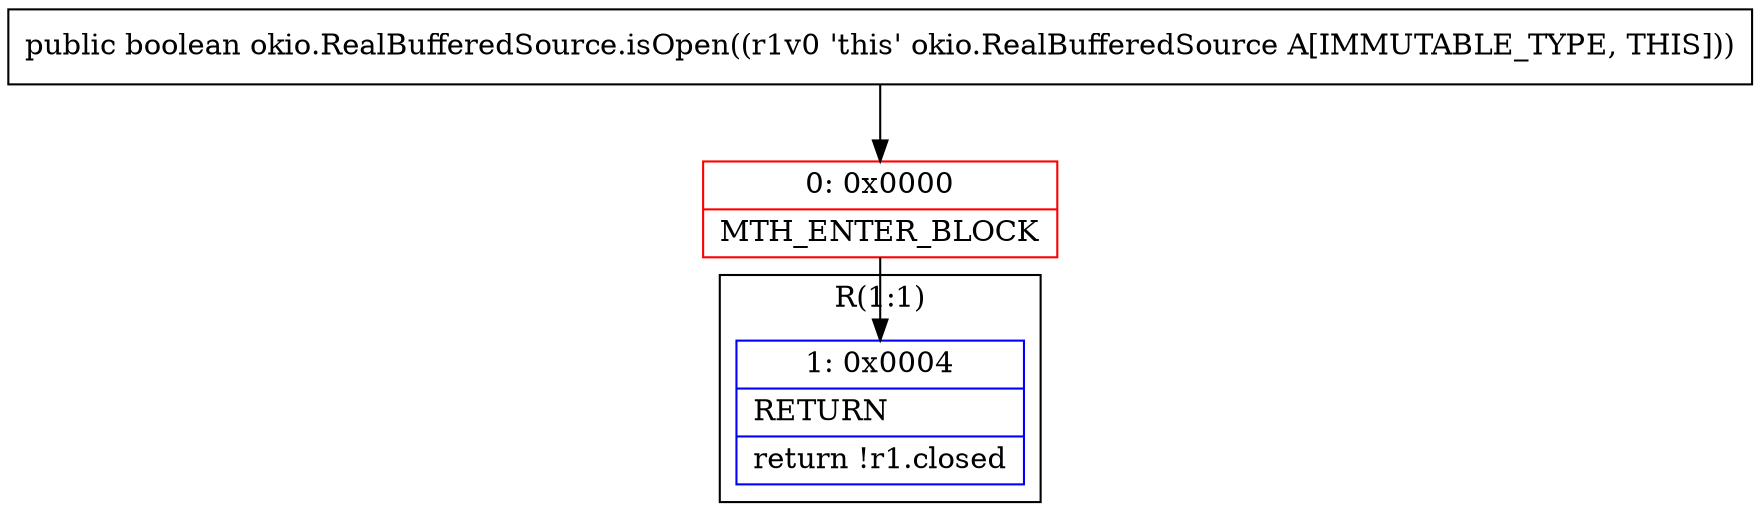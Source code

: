 digraph "CFG forokio.RealBufferedSource.isOpen()Z" {
subgraph cluster_Region_2095434267 {
label = "R(1:1)";
node [shape=record,color=blue];
Node_1 [shape=record,label="{1\:\ 0x0004|RETURN\l|return !r1.closed\l}"];
}
Node_0 [shape=record,color=red,label="{0\:\ 0x0000|MTH_ENTER_BLOCK\l}"];
MethodNode[shape=record,label="{public boolean okio.RealBufferedSource.isOpen((r1v0 'this' okio.RealBufferedSource A[IMMUTABLE_TYPE, THIS])) }"];
MethodNode -> Node_0;
Node_0 -> Node_1;
}

